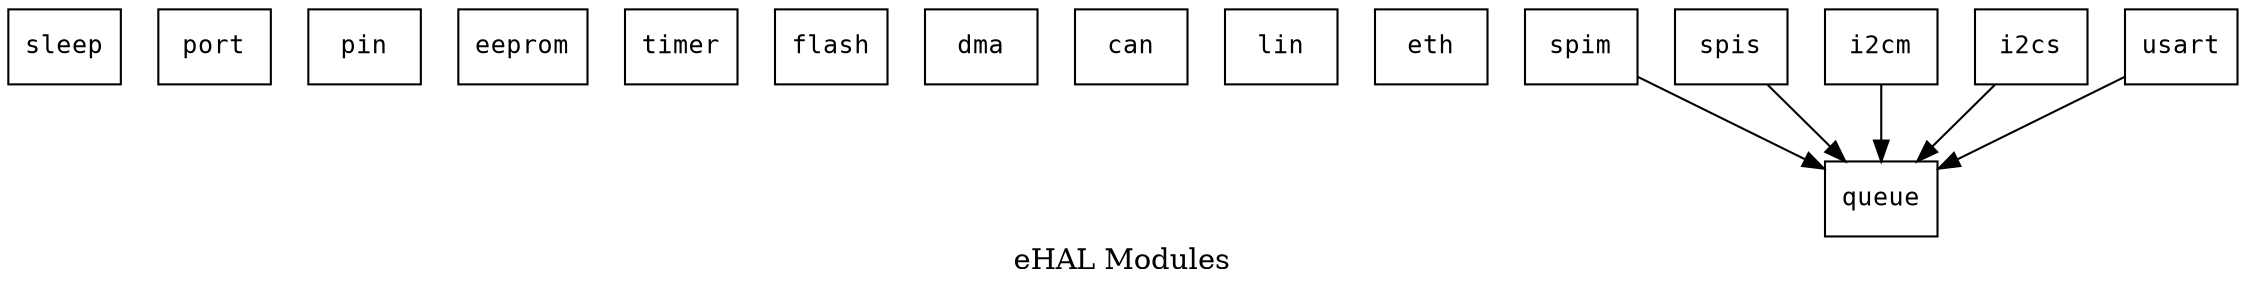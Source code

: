 digraph G {
	label="eHAL Modules";
	node [	fontname = "Bitstream Vera Sans Mono"
		shape = "record"
		fontsize = 12 ]
        edge [	fontname = "Bitstream Vera Sans Mono"
		fontsize = 8 ]
/*------------------------------------------------------------------------*/
		sleep;
		port;
		pin;
		eeprom;
		timer;
		flash;
		dma;
		can;
		lin;
		eth;
		{spim spis i2cm i2cs usart}-> queue;
}
